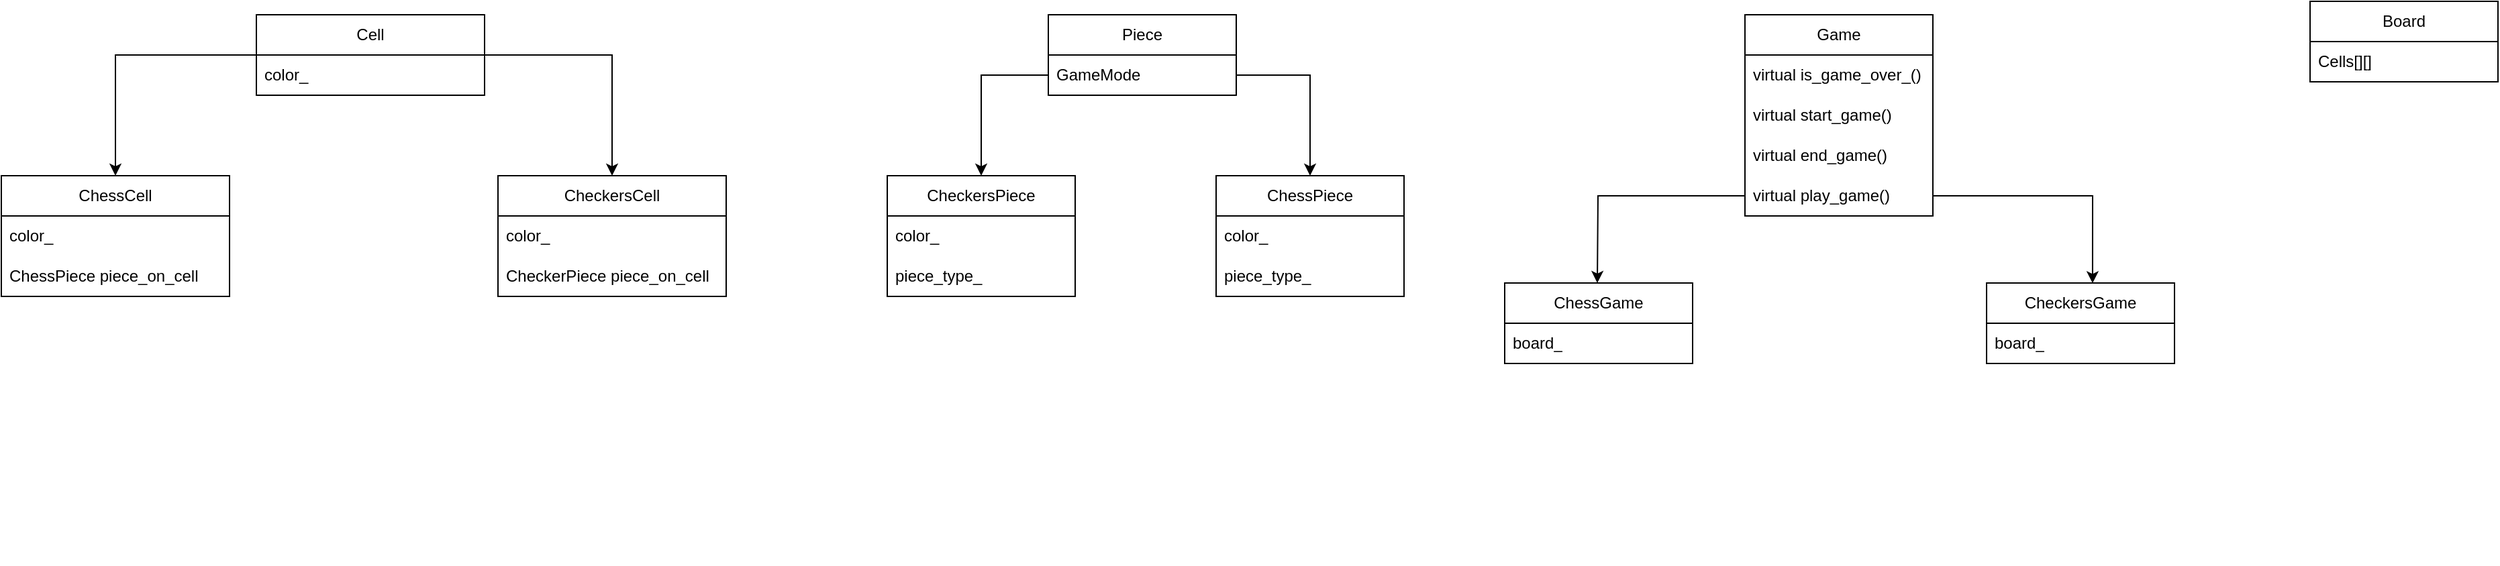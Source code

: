 <mxfile version="21.0.8" type="github">
  <diagram id="C5RBs43oDa-KdzZeNtuy" name="Page-1">
    <mxGraphModel dx="1741" dy="996" grid="1" gridSize="10" guides="1" tooltips="1" connect="1" arrows="1" fold="1" page="1" pageScale="1" pageWidth="3300" pageHeight="4681" math="0" shadow="0">
      <root>
        <mxCell id="WIyWlLk6GJQsqaUBKTNV-0" />
        <mxCell id="WIyWlLk6GJQsqaUBKTNV-1" parent="WIyWlLk6GJQsqaUBKTNV-0" />
        <mxCell id="xxbDKakKU5GwECnIjw4Y-5" value="Board" style="swimlane;fontStyle=0;childLayout=stackLayout;horizontal=1;startSize=30;horizontalStack=0;resizeParent=1;resizeParentMax=0;resizeLast=0;collapsible=1;marginBottom=0;whiteSpace=wrap;html=1;" parent="WIyWlLk6GJQsqaUBKTNV-1" vertex="1">
          <mxGeometry x="1830" y="30" width="140" height="60" as="geometry" />
        </mxCell>
        <mxCell id="xxbDKakKU5GwECnIjw4Y-6" value="Cells[][]" style="text;strokeColor=none;fillColor=none;align=left;verticalAlign=middle;spacingLeft=4;spacingRight=4;overflow=hidden;points=[[0,0.5],[1,0.5]];portConstraint=eastwest;rotatable=0;whiteSpace=wrap;html=1;" parent="xxbDKakKU5GwECnIjw4Y-5" vertex="1">
          <mxGeometry y="30" width="140" height="30" as="geometry" />
        </mxCell>
        <mxCell id="xxbDKakKU5GwECnIjw4Y-9" value="Piece" style="swimlane;fontStyle=0;childLayout=stackLayout;horizontal=1;startSize=30;horizontalStack=0;resizeParent=1;resizeParentMax=0;resizeLast=0;collapsible=1;marginBottom=0;whiteSpace=wrap;html=1;" parent="WIyWlLk6GJQsqaUBKTNV-1" vertex="1">
          <mxGeometry x="890" y="40" width="140" height="60" as="geometry" />
        </mxCell>
        <mxCell id="xxbDKakKU5GwECnIjw4Y-98" value="GameMode" style="text;strokeColor=none;fillColor=none;align=left;verticalAlign=middle;spacingLeft=4;spacingRight=4;overflow=hidden;points=[[0,0.5],[1,0.5]];portConstraint=eastwest;rotatable=0;whiteSpace=wrap;html=1;" parent="xxbDKakKU5GwECnIjw4Y-9" vertex="1">
          <mxGeometry y="30" width="140" height="30" as="geometry" />
        </mxCell>
        <mxCell id="6o_bqmqgbcdzt34YgfPP-4" value="" style="edgeStyle=orthogonalEdgeStyle;rounded=0;orthogonalLoop=1;jettySize=auto;html=1;" edge="1" parent="WIyWlLk6GJQsqaUBKTNV-1" source="xxbDKakKU5GwECnIjw4Y-14" target="6o_bqmqgbcdzt34YgfPP-0">
          <mxGeometry relative="1" as="geometry" />
        </mxCell>
        <mxCell id="6o_bqmqgbcdzt34YgfPP-9" value="" style="edgeStyle=orthogonalEdgeStyle;rounded=0;orthogonalLoop=1;jettySize=auto;html=1;" edge="1" parent="WIyWlLk6GJQsqaUBKTNV-1" source="xxbDKakKU5GwECnIjw4Y-14" target="6o_bqmqgbcdzt34YgfPP-5">
          <mxGeometry relative="1" as="geometry" />
        </mxCell>
        <mxCell id="xxbDKakKU5GwECnIjw4Y-14" value="Cell" style="swimlane;fontStyle=0;childLayout=stackLayout;horizontal=1;startSize=30;horizontalStack=0;resizeParent=1;resizeParentMax=0;resizeLast=0;collapsible=1;marginBottom=0;whiteSpace=wrap;html=1;" parent="WIyWlLk6GJQsqaUBKTNV-1" vertex="1">
          <mxGeometry x="300" y="40" width="170" height="60" as="geometry">
            <mxRectangle x="130" y="180" width="60" height="30" as="alternateBounds" />
          </mxGeometry>
        </mxCell>
        <mxCell id="xxbDKakKU5GwECnIjw4Y-15" value="color_" style="text;strokeColor=none;fillColor=none;align=left;verticalAlign=middle;spacingLeft=4;spacingRight=4;overflow=hidden;points=[[0,0.5],[1,0.5]];portConstraint=eastwest;rotatable=0;whiteSpace=wrap;html=1;" parent="xxbDKakKU5GwECnIjw4Y-14" vertex="1">
          <mxGeometry y="30" width="170" height="30" as="geometry" />
        </mxCell>
        <mxCell id="xxbDKakKU5GwECnIjw4Y-99" value="ChessPiece" style="swimlane;fontStyle=0;childLayout=stackLayout;horizontal=1;startSize=30;horizontalStack=0;resizeParent=1;resizeParentMax=0;resizeLast=0;collapsible=1;marginBottom=0;whiteSpace=wrap;html=1;" parent="WIyWlLk6GJQsqaUBKTNV-1" vertex="1">
          <mxGeometry x="1015" y="160" width="140" height="90" as="geometry" />
        </mxCell>
        <mxCell id="xxbDKakKU5GwECnIjw4Y-101" value="color_" style="text;strokeColor=none;fillColor=none;align=left;verticalAlign=middle;spacingLeft=4;spacingRight=4;overflow=hidden;points=[[0,0.5],[1,0.5]];portConstraint=eastwest;rotatable=0;whiteSpace=wrap;html=1;" parent="xxbDKakKU5GwECnIjw4Y-99" vertex="1">
          <mxGeometry y="30" width="140" height="30" as="geometry" />
        </mxCell>
        <mxCell id="xxbDKakKU5GwECnIjw4Y-133" value="piece_type_" style="text;strokeColor=none;fillColor=none;align=left;verticalAlign=middle;spacingLeft=4;spacingRight=4;overflow=hidden;points=[[0,0.5],[1,0.5]];portConstraint=eastwest;rotatable=0;whiteSpace=wrap;html=1;" parent="xxbDKakKU5GwECnIjw4Y-99" vertex="1">
          <mxGeometry y="60" width="140" height="30" as="geometry" />
        </mxCell>
        <mxCell id="xxbDKakKU5GwECnIjw4Y-103" value="CheckersPiece" style="swimlane;fontStyle=0;childLayout=stackLayout;horizontal=1;startSize=30;horizontalStack=0;resizeParent=1;resizeParentMax=0;resizeLast=0;collapsible=1;marginBottom=0;whiteSpace=wrap;html=1;" parent="WIyWlLk6GJQsqaUBKTNV-1" vertex="1">
          <mxGeometry x="770" y="160" width="140" height="90" as="geometry" />
        </mxCell>
        <mxCell id="xxbDKakKU5GwECnIjw4Y-104" value="color_" style="text;strokeColor=none;fillColor=none;align=left;verticalAlign=middle;spacingLeft=4;spacingRight=4;overflow=hidden;points=[[0,0.5],[1,0.5]];portConstraint=eastwest;rotatable=0;whiteSpace=wrap;html=1;" parent="xxbDKakKU5GwECnIjw4Y-103" vertex="1">
          <mxGeometry y="30" width="140" height="30" as="geometry" />
        </mxCell>
        <mxCell id="6o_bqmqgbcdzt34YgfPP-11" value="piece_type_" style="text;strokeColor=none;fillColor=none;align=left;verticalAlign=middle;spacingLeft=4;spacingRight=4;overflow=hidden;points=[[0,0.5],[1,0.5]];portConstraint=eastwest;rotatable=0;whiteSpace=wrap;html=1;" vertex="1" parent="xxbDKakKU5GwECnIjw4Y-103">
          <mxGeometry y="60" width="140" height="30" as="geometry" />
        </mxCell>
        <mxCell id="xxbDKakKU5GwECnIjw4Y-107" style="edgeStyle=orthogonalEdgeStyle;rounded=0;orthogonalLoop=1;jettySize=auto;html=1;entryX=0.5;entryY=0;entryDx=0;entryDy=0;" parent="WIyWlLk6GJQsqaUBKTNV-1" source="xxbDKakKU5GwECnIjw4Y-98" target="xxbDKakKU5GwECnIjw4Y-103" edge="1">
          <mxGeometry relative="1" as="geometry" />
        </mxCell>
        <mxCell id="xxbDKakKU5GwECnIjw4Y-108" style="edgeStyle=orthogonalEdgeStyle;rounded=0;orthogonalLoop=1;jettySize=auto;html=1;entryX=0.5;entryY=0;entryDx=0;entryDy=0;" parent="WIyWlLk6GJQsqaUBKTNV-1" source="xxbDKakKU5GwECnIjw4Y-98" target="xxbDKakKU5GwECnIjw4Y-99" edge="1">
          <mxGeometry relative="1" as="geometry" />
        </mxCell>
        <mxCell id="xxbDKakKU5GwECnIjw4Y-114" value="Game" style="swimlane;fontStyle=0;childLayout=stackLayout;horizontal=1;startSize=30;horizontalStack=0;resizeParent=1;resizeParentMax=0;resizeLast=0;collapsible=1;marginBottom=0;whiteSpace=wrap;html=1;" parent="WIyWlLk6GJQsqaUBKTNV-1" vertex="1">
          <mxGeometry x="1409" y="40" width="140" height="150" as="geometry" />
        </mxCell>
        <mxCell id="xxbDKakKU5GwECnIjw4Y-116" value="virtual is_game_over_()" style="text;strokeColor=none;fillColor=none;align=left;verticalAlign=middle;spacingLeft=4;spacingRight=4;overflow=hidden;points=[[0,0.5],[1,0.5]];portConstraint=eastwest;rotatable=0;whiteSpace=wrap;html=1;" parent="xxbDKakKU5GwECnIjw4Y-114" vertex="1">
          <mxGeometry y="30" width="140" height="30" as="geometry" />
        </mxCell>
        <mxCell id="xxbDKakKU5GwECnIjw4Y-117" value="virtual start_game()" style="text;strokeColor=none;fillColor=none;align=left;verticalAlign=middle;spacingLeft=4;spacingRight=4;overflow=hidden;points=[[0,0.5],[1,0.5]];portConstraint=eastwest;rotatable=0;whiteSpace=wrap;html=1;" parent="xxbDKakKU5GwECnIjw4Y-114" vertex="1">
          <mxGeometry y="60" width="140" height="30" as="geometry" />
        </mxCell>
        <mxCell id="xxbDKakKU5GwECnIjw4Y-119" value="virtual end_game()" style="text;strokeColor=none;fillColor=none;align=left;verticalAlign=middle;spacingLeft=4;spacingRight=4;overflow=hidden;points=[[0,0.5],[1,0.5]];portConstraint=eastwest;rotatable=0;whiteSpace=wrap;html=1;" parent="xxbDKakKU5GwECnIjw4Y-114" vertex="1">
          <mxGeometry y="90" width="140" height="30" as="geometry" />
        </mxCell>
        <mxCell id="xxbDKakKU5GwECnIjw4Y-120" value="virtual play_game()" style="text;strokeColor=none;fillColor=none;align=left;verticalAlign=middle;spacingLeft=4;spacingRight=4;overflow=hidden;points=[[0,0.5],[1,0.5]];portConstraint=eastwest;rotatable=0;whiteSpace=wrap;html=1;" parent="xxbDKakKU5GwECnIjw4Y-114" vertex="1">
          <mxGeometry y="120" width="140" height="30" as="geometry" />
        </mxCell>
        <mxCell id="xxbDKakKU5GwECnIjw4Y-121" value="CheckersGame" style="swimlane;fontStyle=0;childLayout=stackLayout;horizontal=1;startSize=30;horizontalStack=0;resizeParent=1;resizeParentMax=0;resizeLast=0;collapsible=1;marginBottom=0;whiteSpace=wrap;html=1;" parent="WIyWlLk6GJQsqaUBKTNV-1" vertex="1">
          <mxGeometry x="1589" y="240" width="140" height="60" as="geometry" />
        </mxCell>
        <mxCell id="xxbDKakKU5GwECnIjw4Y-122" value="board_" style="text;strokeColor=none;fillColor=none;align=left;verticalAlign=middle;spacingLeft=4;spacingRight=4;overflow=hidden;points=[[0,0.5],[1,0.5]];portConstraint=eastwest;rotatable=0;whiteSpace=wrap;html=1;" parent="xxbDKakKU5GwECnIjw4Y-121" vertex="1">
          <mxGeometry y="30" width="140" height="30" as="geometry" />
        </mxCell>
        <mxCell id="xxbDKakKU5GwECnIjw4Y-125" value="ChessGame" style="swimlane;fontStyle=0;childLayout=stackLayout;horizontal=1;startSize=30;horizontalStack=0;resizeParent=1;resizeParentMax=0;resizeLast=0;collapsible=1;marginBottom=0;whiteSpace=wrap;html=1;" parent="WIyWlLk6GJQsqaUBKTNV-1" vertex="1">
          <mxGeometry x="1230" y="240" width="140" height="60" as="geometry" />
        </mxCell>
        <mxCell id="xxbDKakKU5GwECnIjw4Y-126" value="board_" style="text;strokeColor=none;fillColor=none;align=left;verticalAlign=middle;spacingLeft=4;spacingRight=4;overflow=hidden;points=[[0,0.5],[1,0.5]];portConstraint=eastwest;rotatable=0;whiteSpace=wrap;html=1;" parent="xxbDKakKU5GwECnIjw4Y-125" vertex="1">
          <mxGeometry y="30" width="140" height="30" as="geometry" />
        </mxCell>
        <mxCell id="xxbDKakKU5GwECnIjw4Y-129" style="edgeStyle=orthogonalEdgeStyle;rounded=0;orthogonalLoop=1;jettySize=auto;html=1;entryX=0.5;entryY=0;entryDx=0;entryDy=0;" parent="WIyWlLk6GJQsqaUBKTNV-1" source="xxbDKakKU5GwECnIjw4Y-120" edge="1">
          <mxGeometry relative="1" as="geometry">
            <mxPoint x="1299" y="240" as="targetPoint" />
          </mxGeometry>
        </mxCell>
        <mxCell id="xxbDKakKU5GwECnIjw4Y-130" style="edgeStyle=orthogonalEdgeStyle;rounded=0;orthogonalLoop=1;jettySize=auto;html=1;exitX=1;exitY=0.5;exitDx=0;exitDy=0;entryX=0.564;entryY=0.003;entryDx=0;entryDy=0;entryPerimeter=0;" parent="WIyWlLk6GJQsqaUBKTNV-1" source="xxbDKakKU5GwECnIjw4Y-120" target="xxbDKakKU5GwECnIjw4Y-121" edge="1">
          <mxGeometry relative="1" as="geometry" />
        </mxCell>
        <mxCell id="6o_bqmqgbcdzt34YgfPP-0" value="ChessCell" style="swimlane;fontStyle=0;childLayout=stackLayout;horizontal=1;startSize=30;horizontalStack=0;resizeParent=1;resizeParentMax=0;resizeLast=0;collapsible=1;marginBottom=0;whiteSpace=wrap;html=1;" vertex="1" parent="WIyWlLk6GJQsqaUBKTNV-1">
          <mxGeometry x="110" y="160" width="170" height="90" as="geometry">
            <mxRectangle x="130" y="180" width="60" height="30" as="alternateBounds" />
          </mxGeometry>
        </mxCell>
        <mxCell id="6o_bqmqgbcdzt34YgfPP-1" value="color_" style="text;strokeColor=none;fillColor=none;align=left;verticalAlign=middle;spacingLeft=4;spacingRight=4;overflow=hidden;points=[[0,0.5],[1,0.5]];portConstraint=eastwest;rotatable=0;whiteSpace=wrap;html=1;" vertex="1" parent="6o_bqmqgbcdzt34YgfPP-0">
          <mxGeometry y="30" width="170" height="30" as="geometry" />
        </mxCell>
        <mxCell id="6o_bqmqgbcdzt34YgfPP-2" value="ChessPiece piece_on_cell" style="text;strokeColor=none;fillColor=none;align=left;verticalAlign=middle;spacingLeft=4;spacingRight=4;overflow=hidden;points=[[0,0.5],[1,0.5]];portConstraint=eastwest;rotatable=0;whiteSpace=wrap;html=1;" vertex="1" parent="6o_bqmqgbcdzt34YgfPP-0">
          <mxGeometry y="60" width="170" height="30" as="geometry" />
        </mxCell>
        <mxCell id="6o_bqmqgbcdzt34YgfPP-5" value="CheckersCell" style="swimlane;fontStyle=0;childLayout=stackLayout;horizontal=1;startSize=30;horizontalStack=0;resizeParent=1;resizeParentMax=0;resizeLast=0;collapsible=1;marginBottom=0;whiteSpace=wrap;html=1;" vertex="1" parent="WIyWlLk6GJQsqaUBKTNV-1">
          <mxGeometry x="480" y="160" width="170" height="90" as="geometry">
            <mxRectangle x="130" y="180" width="60" height="30" as="alternateBounds" />
          </mxGeometry>
        </mxCell>
        <mxCell id="6o_bqmqgbcdzt34YgfPP-6" value="color_" style="text;strokeColor=none;fillColor=none;align=left;verticalAlign=middle;spacingLeft=4;spacingRight=4;overflow=hidden;points=[[0,0.5],[1,0.5]];portConstraint=eastwest;rotatable=0;whiteSpace=wrap;html=1;" vertex="1" parent="6o_bqmqgbcdzt34YgfPP-5">
          <mxGeometry y="30" width="170" height="30" as="geometry" />
        </mxCell>
        <mxCell id="6o_bqmqgbcdzt34YgfPP-7" value="CheckerPiece piece_on_cell" style="text;strokeColor=none;fillColor=none;align=left;verticalAlign=middle;spacingLeft=4;spacingRight=4;overflow=hidden;points=[[0,0.5],[1,0.5]];portConstraint=eastwest;rotatable=0;whiteSpace=wrap;html=1;" vertex="1" parent="6o_bqmqgbcdzt34YgfPP-5">
          <mxGeometry y="60" width="170" height="30" as="geometry" />
        </mxCell>
        <mxCell id="xxbDKakKU5GwECnIjw4Y-131" style="text;strokeColor=none;fillColor=none;align=left;verticalAlign=middle;spacingLeft=4;spacingRight=4;overflow=hidden;points=[[0,0.5],[1,0.5]];portConstraint=eastwest;rotatable=0;whiteSpace=wrap;html=1;" parent="WIyWlLk6GJQsqaUBKTNV-1" vertex="1">
          <mxGeometry x="1200" y="420" width="140" height="30" as="geometry" />
        </mxCell>
      </root>
    </mxGraphModel>
  </diagram>
</mxfile>
